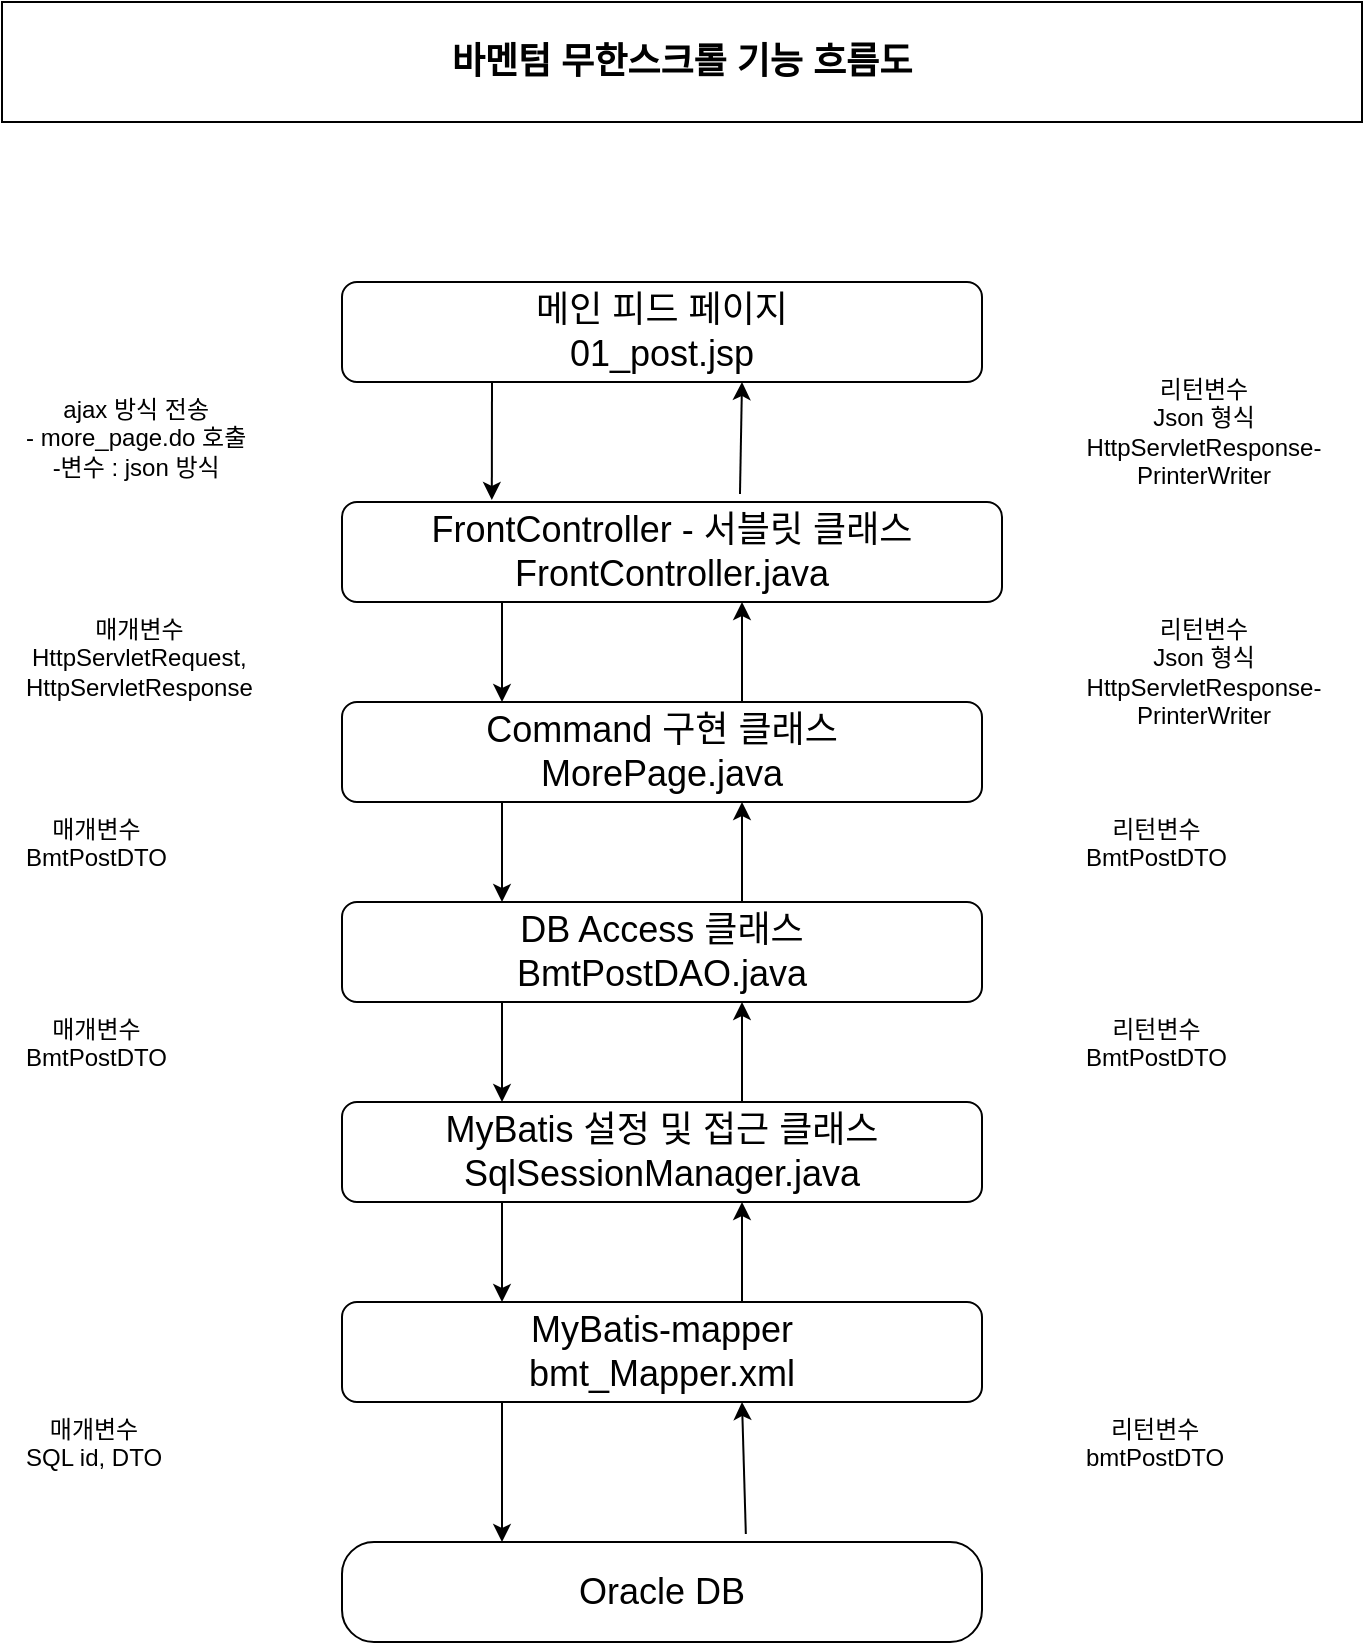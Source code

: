 <mxfile version="21.1.2" type="device">
  <diagram id="C5RBs43oDa-KdzZeNtuy" name="Page-1">
    <mxGraphModel dx="1658" dy="828" grid="1" gridSize="10" guides="1" tooltips="1" connect="1" arrows="1" fold="1" page="1" pageScale="1" pageWidth="827" pageHeight="1169" math="0" shadow="0">
      <root>
        <mxCell id="WIyWlLk6GJQsqaUBKTNV-0" />
        <mxCell id="WIyWlLk6GJQsqaUBKTNV-1" parent="WIyWlLk6GJQsqaUBKTNV-0" />
        <mxCell id="hzerCCfVcDW8n5RPLtf0-5" value="&lt;font style=&quot;font-size: 18px;&quot;&gt;메인 피드 페이지&lt;br&gt;01_post.jsp&lt;/font&gt;" style="rounded=1;whiteSpace=wrap;html=1;fontSize=12;glass=0;strokeWidth=1;shadow=0;" parent="WIyWlLk6GJQsqaUBKTNV-1" vertex="1">
          <mxGeometry x="250" y="180" width="320" height="50" as="geometry" />
        </mxCell>
        <mxCell id="hzerCCfVcDW8n5RPLtf0-10" value="&lt;b&gt;&lt;font style=&quot;font-size: 18px;&quot;&gt;바멘텀 무한스크롤 기능 흐름도&lt;/font&gt;&lt;/b&gt;" style="rounded=0;whiteSpace=wrap;html=1;" parent="WIyWlLk6GJQsqaUBKTNV-1" vertex="1">
          <mxGeometry x="80" y="40" width="680" height="60" as="geometry" />
        </mxCell>
        <mxCell id="lnJPEAX5A74dmJPwMCmh-2" value="&lt;font style=&quot;font-size: 18px;&quot;&gt;FrontController - 서블릿 클래스&lt;br&gt;FrontController.java&lt;/font&gt;" style="rounded=1;whiteSpace=wrap;html=1;fontSize=12;glass=0;strokeWidth=1;shadow=0;" parent="WIyWlLk6GJQsqaUBKTNV-1" vertex="1">
          <mxGeometry x="250" y="290" width="330" height="50" as="geometry" />
        </mxCell>
        <mxCell id="pK67xfKxK2wcU8J90rVl-1" value="&lt;font style=&quot;font-size: 18px;&quot;&gt;Command 구현 클래스&lt;br&gt;MorePage.java&lt;/font&gt;" style="rounded=1;whiteSpace=wrap;html=1;fontSize=12;glass=0;strokeWidth=1;shadow=0;" parent="WIyWlLk6GJQsqaUBKTNV-1" vertex="1">
          <mxGeometry x="250" y="390" width="320" height="50" as="geometry" />
        </mxCell>
        <mxCell id="pK67xfKxK2wcU8J90rVl-2" value="&lt;font style=&quot;font-size: 18px;&quot;&gt;Oracle DB&lt;/font&gt;" style="rounded=1;whiteSpace=wrap;html=1;fontSize=12;glass=0;strokeWidth=1;shadow=0;arcSize=32;" parent="WIyWlLk6GJQsqaUBKTNV-1" vertex="1">
          <mxGeometry x="250" y="810" width="320" height="50" as="geometry" />
        </mxCell>
        <mxCell id="pK67xfKxK2wcU8J90rVl-3" value="&lt;font style=&quot;font-size: 18px;&quot;&gt;DB Access 클래스&lt;br style=&quot;border-color: var(--border-color);&quot;&gt;BmtPostDAO.java&lt;/font&gt;" style="rounded=1;whiteSpace=wrap;html=1;fontSize=12;glass=0;strokeWidth=1;shadow=0;" parent="WIyWlLk6GJQsqaUBKTNV-1" vertex="1">
          <mxGeometry x="250" y="490" width="320" height="50" as="geometry" />
        </mxCell>
        <mxCell id="pK67xfKxK2wcU8J90rVl-4" value="&lt;font style=&quot;font-size: 18px;&quot;&gt;MyBatis 설정 및 접근 클래스&lt;br style=&quot;border-color: var(--border-color);&quot;&gt;SqlSessionManager.java&lt;/font&gt;" style="rounded=1;whiteSpace=wrap;html=1;fontSize=12;glass=0;strokeWidth=1;shadow=0;" parent="WIyWlLk6GJQsqaUBKTNV-1" vertex="1">
          <mxGeometry x="250" y="590" width="320" height="50" as="geometry" />
        </mxCell>
        <mxCell id="pK67xfKxK2wcU8J90rVl-5" value="&lt;font style=&quot;font-size: 18px;&quot;&gt;MyBatis-mapper&lt;br&gt;bmt_Mapper.xml&lt;/font&gt;" style="rounded=1;whiteSpace=wrap;html=1;fontSize=12;glass=0;strokeWidth=1;shadow=0;" parent="WIyWlLk6GJQsqaUBKTNV-1" vertex="1">
          <mxGeometry x="250" y="690" width="320" height="50" as="geometry" />
        </mxCell>
        <mxCell id="pK67xfKxK2wcU8J90rVl-8" value="" style="endArrow=classic;html=1;rounded=0;exitX=0.25;exitY=1;exitDx=0;exitDy=0;entryX=0.25;entryY=0;entryDx=0;entryDy=0;" parent="WIyWlLk6GJQsqaUBKTNV-1" source="pK67xfKxK2wcU8J90rVl-1" target="pK67xfKxK2wcU8J90rVl-3" edge="1">
          <mxGeometry width="50" height="50" relative="1" as="geometry">
            <mxPoint x="570" y="430" as="sourcePoint" />
            <mxPoint x="570" y="490" as="targetPoint" />
          </mxGeometry>
        </mxCell>
        <mxCell id="pK67xfKxK2wcU8J90rVl-9" value="" style="endArrow=classic;html=1;rounded=0;exitX=0.25;exitY=1;exitDx=0;exitDy=0;entryX=0.25;entryY=0;entryDx=0;entryDy=0;" parent="WIyWlLk6GJQsqaUBKTNV-1" source="pK67xfKxK2wcU8J90rVl-3" target="pK67xfKxK2wcU8J90rVl-4" edge="1">
          <mxGeometry width="50" height="50" relative="1" as="geometry">
            <mxPoint x="340" y="560" as="sourcePoint" />
            <mxPoint x="340" y="610" as="targetPoint" />
          </mxGeometry>
        </mxCell>
        <mxCell id="pK67xfKxK2wcU8J90rVl-10" value="" style="endArrow=classic;html=1;rounded=0;exitX=0.25;exitY=1;exitDx=0;exitDy=0;" parent="WIyWlLk6GJQsqaUBKTNV-1" edge="1">
          <mxGeometry width="50" height="50" relative="1" as="geometry">
            <mxPoint x="330" y="640" as="sourcePoint" />
            <mxPoint x="330" y="690" as="targetPoint" />
          </mxGeometry>
        </mxCell>
        <mxCell id="pK67xfKxK2wcU8J90rVl-11" value="" style="endArrow=classic;html=1;rounded=0;entryX=0.25;entryY=0;entryDx=0;entryDy=0;exitX=0.25;exitY=1;exitDx=0;exitDy=0;" parent="WIyWlLk6GJQsqaUBKTNV-1" source="pK67xfKxK2wcU8J90rVl-5" target="pK67xfKxK2wcU8J90rVl-2" edge="1">
          <mxGeometry width="50" height="50" relative="1" as="geometry">
            <mxPoint x="310" y="750" as="sourcePoint" />
            <mxPoint x="380" y="810" as="targetPoint" />
          </mxGeometry>
        </mxCell>
        <mxCell id="pK67xfKxK2wcU8J90rVl-12" value="&lt;div style=&quot;text-align: center;&quot;&gt;ajax 방식 전송&lt;/div&gt;&lt;div style=&quot;text-align: center;&quot;&gt;- more_page.do 호출&lt;br&gt;-변수 : json 방식&lt;/div&gt;" style="text;whiteSpace=wrap;html=1;" parent="WIyWlLk6GJQsqaUBKTNV-1" vertex="1">
          <mxGeometry x="90" y="230" width="140" height="50" as="geometry" />
        </mxCell>
        <mxCell id="pK67xfKxK2wcU8J90rVl-13" value="&lt;div style=&quot;text-align: center;&quot;&gt;매개변수&lt;/div&gt;&lt;div style=&quot;text-align: center;&quot;&gt;HttpServletRequest,&lt;br&gt;HttpServletResponse&lt;/div&gt;" style="text;whiteSpace=wrap;html=1;" parent="WIyWlLk6GJQsqaUBKTNV-1" vertex="1">
          <mxGeometry x="90" y="340" width="140" height="50" as="geometry" />
        </mxCell>
        <mxCell id="pK67xfKxK2wcU8J90rVl-14" value="&lt;div style=&quot;text-align: center;&quot;&gt;매개변수&lt;/div&gt;&lt;div style=&quot;text-align: center;&quot;&gt;BmtPostDTO&lt;/div&gt;" style="text;whiteSpace=wrap;html=1;" parent="WIyWlLk6GJQsqaUBKTNV-1" vertex="1">
          <mxGeometry x="90" y="540" width="140" height="50" as="geometry" />
        </mxCell>
        <mxCell id="pK67xfKxK2wcU8J90rVl-15" value="&lt;div style=&quot;text-align: center;&quot;&gt;매개변수&lt;/div&gt;&lt;div style=&quot;text-align: center;&quot;&gt;BmtPostDTO&lt;/div&gt;" style="text;whiteSpace=wrap;html=1;" parent="WIyWlLk6GJQsqaUBKTNV-1" vertex="1">
          <mxGeometry x="90" y="440" width="140" height="50" as="geometry" />
        </mxCell>
        <mxCell id="pK67xfKxK2wcU8J90rVl-17" value="&lt;div style=&quot;text-align: center;&quot;&gt;매개변수&lt;/div&gt;&lt;div style=&quot;text-align: center;&quot;&gt;SQL id, DTO&lt;/div&gt;" style="text;whiteSpace=wrap;html=1;" parent="WIyWlLk6GJQsqaUBKTNV-1" vertex="1">
          <mxGeometry x="90" y="740" width="140" height="50" as="geometry" />
        </mxCell>
        <mxCell id="pK67xfKxK2wcU8J90rVl-19" value="" style="endArrow=classic;html=1;rounded=0;entryX=0.75;entryY=1;entryDx=0;entryDy=0;" parent="WIyWlLk6GJQsqaUBKTNV-1" edge="1">
          <mxGeometry width="50" height="50" relative="1" as="geometry">
            <mxPoint x="450" y="690" as="sourcePoint" />
            <mxPoint x="450" y="640" as="targetPoint" />
          </mxGeometry>
        </mxCell>
        <mxCell id="pK67xfKxK2wcU8J90rVl-20" value="" style="endArrow=classic;html=1;rounded=0;entryX=0.75;entryY=1;entryDx=0;entryDy=0;" parent="WIyWlLk6GJQsqaUBKTNV-1" edge="1">
          <mxGeometry width="50" height="50" relative="1" as="geometry">
            <mxPoint x="450" y="590" as="sourcePoint" />
            <mxPoint x="450" y="540" as="targetPoint" />
          </mxGeometry>
        </mxCell>
        <mxCell id="pK67xfKxK2wcU8J90rVl-21" value="" style="endArrow=classic;html=1;rounded=0;entryX=0.75;entryY=1;entryDx=0;entryDy=0;" parent="WIyWlLk6GJQsqaUBKTNV-1" edge="1">
          <mxGeometry width="50" height="50" relative="1" as="geometry">
            <mxPoint x="450" y="490" as="sourcePoint" />
            <mxPoint x="450" y="440" as="targetPoint" />
          </mxGeometry>
        </mxCell>
        <mxCell id="pK67xfKxK2wcU8J90rVl-22" value="" style="endArrow=classic;html=1;rounded=0;entryX=0.75;entryY=1;entryDx=0;entryDy=0;" parent="WIyWlLk6GJQsqaUBKTNV-1" edge="1">
          <mxGeometry width="50" height="50" relative="1" as="geometry">
            <mxPoint x="450" y="390" as="sourcePoint" />
            <mxPoint x="450" y="340" as="targetPoint" />
          </mxGeometry>
        </mxCell>
        <mxCell id="pK67xfKxK2wcU8J90rVl-24" value="" style="endArrow=classic;html=1;rounded=0;exitX=0.25;exitY=1;exitDx=0;exitDy=0;entryX=0.25;entryY=0;entryDx=0;entryDy=0;" parent="WIyWlLk6GJQsqaUBKTNV-1" edge="1">
          <mxGeometry width="50" height="50" relative="1" as="geometry">
            <mxPoint x="330" y="340" as="sourcePoint" />
            <mxPoint x="330" y="390" as="targetPoint" />
          </mxGeometry>
        </mxCell>
        <mxCell id="pK67xfKxK2wcU8J90rVl-25" value="" style="endArrow=classic;html=1;rounded=0;entryX=0.227;entryY=-0.02;entryDx=0;entryDy=0;entryPerimeter=0;" parent="WIyWlLk6GJQsqaUBKTNV-1" target="lnJPEAX5A74dmJPwMCmh-2" edge="1">
          <mxGeometry width="50" height="50" relative="1" as="geometry">
            <mxPoint x="325" y="230" as="sourcePoint" />
            <mxPoint x="330" y="280" as="targetPoint" />
          </mxGeometry>
        </mxCell>
        <mxCell id="pK67xfKxK2wcU8J90rVl-26" value="" style="endArrow=classic;html=1;rounded=0;entryX=0.75;entryY=1;entryDx=0;entryDy=0;exitX=0.603;exitY=-0.08;exitDx=0;exitDy=0;exitPerimeter=0;" parent="WIyWlLk6GJQsqaUBKTNV-1" source="lnJPEAX5A74dmJPwMCmh-2" edge="1">
          <mxGeometry width="50" height="50" relative="1" as="geometry">
            <mxPoint x="450" y="280" as="sourcePoint" />
            <mxPoint x="450" y="230" as="targetPoint" />
          </mxGeometry>
        </mxCell>
        <mxCell id="pK67xfKxK2wcU8J90rVl-27" value="" style="endArrow=classic;html=1;rounded=0;entryX=0.75;entryY=1;entryDx=0;entryDy=0;exitX=0.631;exitY=-0.08;exitDx=0;exitDy=0;exitPerimeter=0;" parent="WIyWlLk6GJQsqaUBKTNV-1" source="pK67xfKxK2wcU8J90rVl-2" edge="1">
          <mxGeometry width="50" height="50" relative="1" as="geometry">
            <mxPoint x="450" y="800" as="sourcePoint" />
            <mxPoint x="450" y="740" as="targetPoint" />
          </mxGeometry>
        </mxCell>
        <mxCell id="LyxFFYHaQxzIcobb8epO-0" value="&lt;div style=&quot;text-align: center;&quot;&gt;리턴변수&lt;/div&gt;&lt;div style=&quot;text-align: center;&quot;&gt;bmtPostDTO&lt;/div&gt;" style="text;whiteSpace=wrap;html=1;" parent="WIyWlLk6GJQsqaUBKTNV-1" vertex="1">
          <mxGeometry x="620" y="740" width="140" height="50" as="geometry" />
        </mxCell>
        <mxCell id="LyxFFYHaQxzIcobb8epO-1" value="&lt;div style=&quot;text-align: center;&quot;&gt;리턴변수&lt;/div&gt;&lt;div style=&quot;text-align: center;&quot;&gt;BmtPostDTO&lt;/div&gt;" style="text;whiteSpace=wrap;html=1;" parent="WIyWlLk6GJQsqaUBKTNV-1" vertex="1">
          <mxGeometry x="620" y="540" width="140" height="50" as="geometry" />
        </mxCell>
        <mxCell id="LyxFFYHaQxzIcobb8epO-3" value="&lt;div style=&quot;text-align: center;&quot;&gt;리턴변수&lt;/div&gt;&lt;div style=&quot;text-align: center;&quot;&gt;Json 형식&lt;br&gt;HttpServletResponse-&lt;span style=&quot;background-color: initial;&quot;&gt;PrinterWriter&lt;/span&gt;&lt;br&gt;&lt;/div&gt;" style="text;whiteSpace=wrap;html=1;" parent="WIyWlLk6GJQsqaUBKTNV-1" vertex="1">
          <mxGeometry x="610" y="340" width="140" height="70" as="geometry" />
        </mxCell>
        <mxCell id="LyxFFYHaQxzIcobb8epO-4" value="&lt;div style=&quot;text-align: center;&quot;&gt;&lt;div style=&quot;border-color: var(--border-color);&quot;&gt;리턴변수&lt;/div&gt;&lt;div style=&quot;border-color: var(--border-color);&quot;&gt;BmtPostDTO&lt;/div&gt;&lt;/div&gt;" style="text;whiteSpace=wrap;html=1;" parent="WIyWlLk6GJQsqaUBKTNV-1" vertex="1">
          <mxGeometry x="620" y="440" width="140" height="50" as="geometry" />
        </mxCell>
        <mxCell id="upJ52NQ2QSeUdRa5WeOP-0" value="&lt;div style=&quot;text-align: center;&quot;&gt;리턴변수&lt;/div&gt;&lt;div style=&quot;text-align: center;&quot;&gt;Json 형식&lt;br&gt;HttpServletResponse-&lt;span style=&quot;background-color: initial;&quot;&gt;PrinterWriter&lt;/span&gt;&lt;br&gt;&lt;/div&gt;" style="text;whiteSpace=wrap;html=1;" vertex="1" parent="WIyWlLk6GJQsqaUBKTNV-1">
          <mxGeometry x="610" y="220" width="140" height="70" as="geometry" />
        </mxCell>
      </root>
    </mxGraphModel>
  </diagram>
</mxfile>
